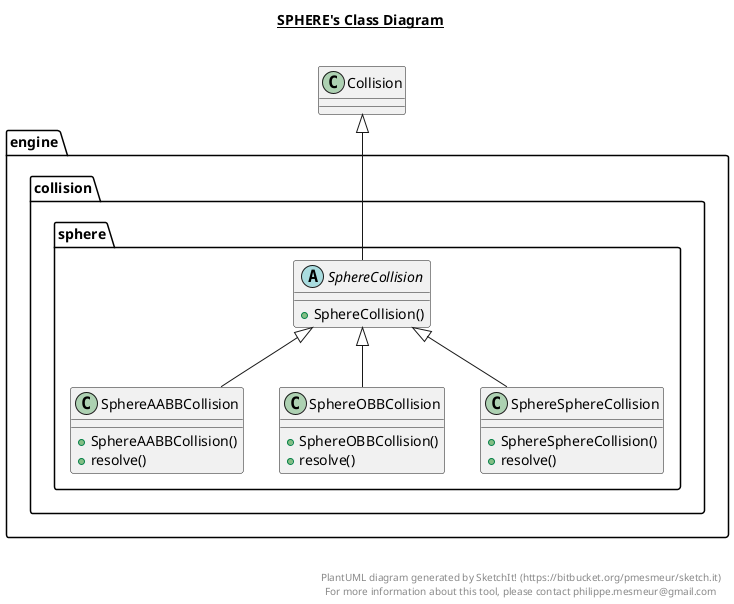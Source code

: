 @startuml

title __SPHERE's Class Diagram__\n

  package engine {
    package engine.collision {
      package engine.collision.sphere {
        class SphereAABBCollision {
            + SphereAABBCollision()
            + resolve()
        }
      }
    }
  }
  

  package engine {
    package engine.collision {
      package engine.collision.sphere {
        abstract class SphereCollision {
            + SphereCollision()
        }
      }
    }
  }
  

  package engine {
    package engine.collision {
      package engine.collision.sphere {
        class SphereOBBCollision {
            + SphereOBBCollision()
            + resolve()
        }
      }
    }
  }
  

  package engine {
    package engine.collision {
      package engine.collision.sphere {
        class SphereSphereCollision {
            + SphereSphereCollision()
            + resolve()
        }
      }
    }
  }
  

  SphereAABBCollision -up-|> SphereCollision
  SphereCollision -up-|> Collision
  SphereOBBCollision -up-|> SphereCollision
  SphereSphereCollision -up-|> SphereCollision


right footer


PlantUML diagram generated by SketchIt! (https://bitbucket.org/pmesmeur/sketch.it)
For more information about this tool, please contact philippe.mesmeur@gmail.com
endfooter

@enduml
